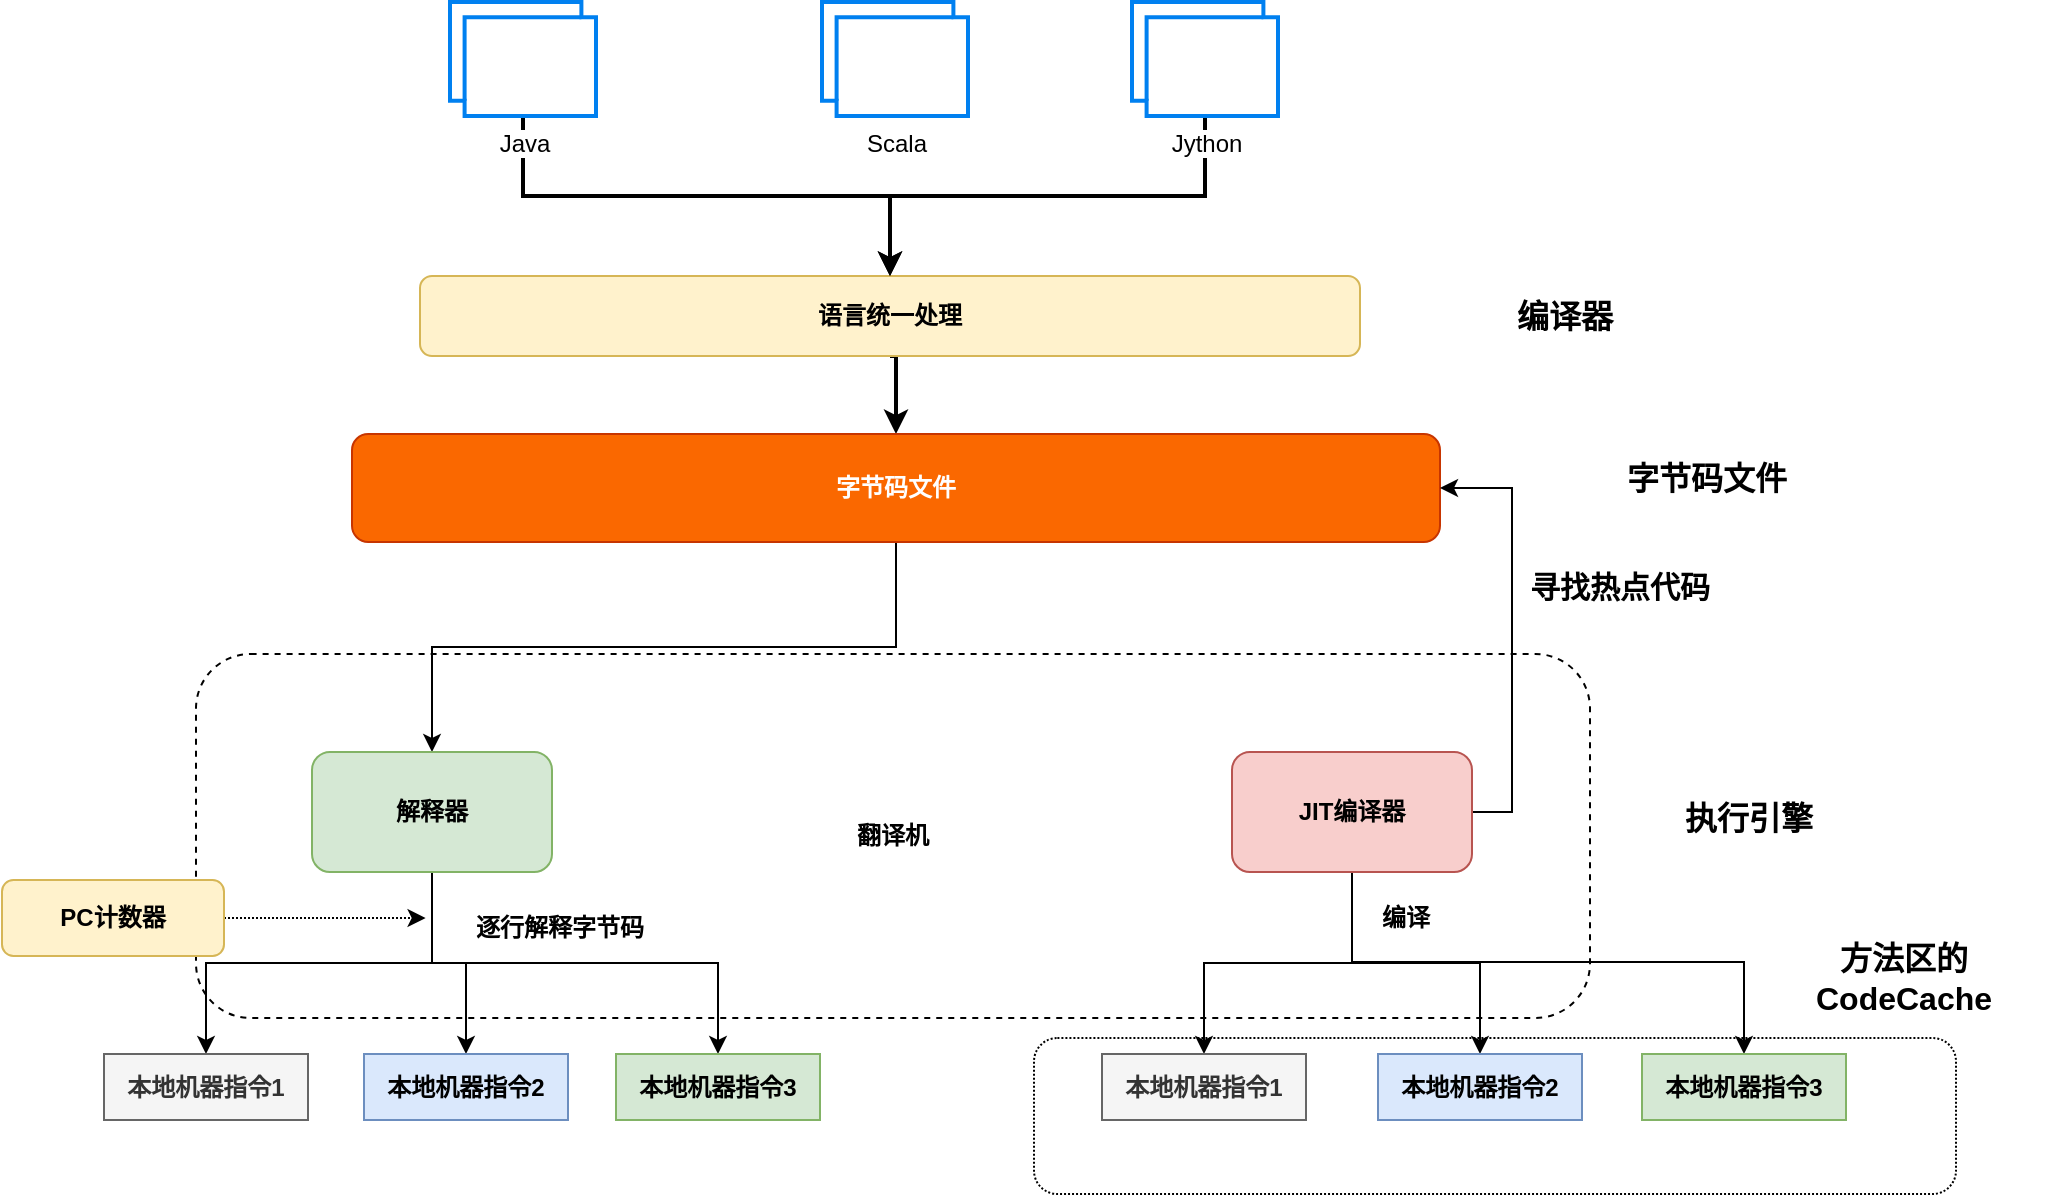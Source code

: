 <mxfile version="13.9.9" type="device"><diagram id="fZNPk4o1sFFMVbWHY6Fl" name="第 1 页"><mxGraphModel dx="1517" dy="1087" grid="0" gridSize="10" guides="1" tooltips="1" connect="1" arrows="1" fold="1" page="0" pageScale="1" pageWidth="1200" pageHeight="1600" math="0" shadow="0"><root><mxCell id="0"/><mxCell id="1" parent="0"/><mxCell id="KQooYwnND9YWKHQkUA6s-34" value="" style="rounded=1;whiteSpace=wrap;html=1;dashed=1;dashPattern=1 1;fontStyle=1" vertex="1" parent="1"><mxGeometry x="517" y="431" width="461" height="78" as="geometry"/></mxCell><mxCell id="KQooYwnND9YWKHQkUA6s-5" value="翻译机" style="rounded=1;whiteSpace=wrap;html=1;dashed=1;fontStyle=1" vertex="1" parent="1"><mxGeometry x="98" y="239" width="697" height="182" as="geometry"/></mxCell><mxCell id="KQooYwnND9YWKHQkUA6s-36" style="edgeStyle=orthogonalEdgeStyle;rounded=0;orthogonalLoop=1;jettySize=auto;html=1;exitX=0.5;exitY=1;exitDx=0;exitDy=0;entryX=0.5;entryY=0;entryDx=0;entryDy=0;fontStyle=1;strokeWidth=2;" edge="1" parent="1" source="KQooYwnND9YWKHQkUA6s-1" target="KQooYwnND9YWKHQkUA6s-2"><mxGeometry relative="1" as="geometry"/></mxCell><mxCell id="KQooYwnND9YWKHQkUA6s-1" value="语言统一处理" style="rounded=1;whiteSpace=wrap;html=1;fillColor=#fff2cc;strokeColor=#d6b656;fontStyle=1" vertex="1" parent="1"><mxGeometry x="210" y="50" width="470" height="40" as="geometry"/></mxCell><mxCell id="KQooYwnND9YWKHQkUA6s-6" style="edgeStyle=orthogonalEdgeStyle;rounded=0;orthogonalLoop=1;jettySize=auto;html=1;exitX=0.5;exitY=1;exitDx=0;exitDy=0;entryX=0.5;entryY=0;entryDx=0;entryDy=0;fontStyle=1" edge="1" parent="1" source="KQooYwnND9YWKHQkUA6s-2" target="KQooYwnND9YWKHQkUA6s-3"><mxGeometry relative="1" as="geometry"/></mxCell><mxCell id="KQooYwnND9YWKHQkUA6s-2" value="字节码文件" style="rounded=1;whiteSpace=wrap;html=1;fillColor=#fa6800;strokeColor=#C73500;fontColor=#ffffff;fontStyle=1" vertex="1" parent="1"><mxGeometry x="176" y="129" width="544" height="54" as="geometry"/></mxCell><mxCell id="KQooYwnND9YWKHQkUA6s-14" style="edgeStyle=orthogonalEdgeStyle;rounded=0;orthogonalLoop=1;jettySize=auto;html=1;exitX=0.5;exitY=1;exitDx=0;exitDy=0;entryX=0.5;entryY=0;entryDx=0;entryDy=0;fontStyle=1" edge="1" parent="1" source="KQooYwnND9YWKHQkUA6s-3" target="KQooYwnND9YWKHQkUA6s-7"><mxGeometry relative="1" as="geometry"/></mxCell><mxCell id="KQooYwnND9YWKHQkUA6s-15" style="edgeStyle=orthogonalEdgeStyle;rounded=0;orthogonalLoop=1;jettySize=auto;html=1;exitX=0.5;exitY=1;exitDx=0;exitDy=0;fontStyle=1" edge="1" parent="1" source="KQooYwnND9YWKHQkUA6s-3" target="KQooYwnND9YWKHQkUA6s-9"><mxGeometry relative="1" as="geometry"/></mxCell><mxCell id="KQooYwnND9YWKHQkUA6s-16" style="edgeStyle=orthogonalEdgeStyle;rounded=0;orthogonalLoop=1;jettySize=auto;html=1;exitX=0.5;exitY=1;exitDx=0;exitDy=0;entryX=0.5;entryY=0;entryDx=0;entryDy=0;fontStyle=1" edge="1" parent="1" source="KQooYwnND9YWKHQkUA6s-3" target="KQooYwnND9YWKHQkUA6s-10"><mxGeometry relative="1" as="geometry"/></mxCell><mxCell id="KQooYwnND9YWKHQkUA6s-3" value="解释器" style="rounded=1;whiteSpace=wrap;html=1;fillColor=#d5e8d4;strokeColor=#82b366;fontStyle=1" vertex="1" parent="1"><mxGeometry x="156" y="288" width="120" height="60" as="geometry"/></mxCell><mxCell id="KQooYwnND9YWKHQkUA6s-17" style="edgeStyle=orthogonalEdgeStyle;rounded=0;orthogonalLoop=1;jettySize=auto;html=1;exitX=1;exitY=0.5;exitDx=0;exitDy=0;entryX=1;entryY=0.5;entryDx=0;entryDy=0;fontStyle=1" edge="1" parent="1" source="KQooYwnND9YWKHQkUA6s-4" target="KQooYwnND9YWKHQkUA6s-2"><mxGeometry relative="1" as="geometry"/></mxCell><mxCell id="KQooYwnND9YWKHQkUA6s-18" style="edgeStyle=orthogonalEdgeStyle;rounded=0;orthogonalLoop=1;jettySize=auto;html=1;exitX=0.5;exitY=1;exitDx=0;exitDy=0;fontStyle=1" edge="1" parent="1" source="KQooYwnND9YWKHQkUA6s-4" target="KQooYwnND9YWKHQkUA6s-8"><mxGeometry relative="1" as="geometry"/></mxCell><mxCell id="KQooYwnND9YWKHQkUA6s-19" style="edgeStyle=orthogonalEdgeStyle;rounded=0;orthogonalLoop=1;jettySize=auto;html=1;fontStyle=1" edge="1" parent="1" source="KQooYwnND9YWKHQkUA6s-4" target="KQooYwnND9YWKHQkUA6s-11"><mxGeometry relative="1" as="geometry"/></mxCell><mxCell id="KQooYwnND9YWKHQkUA6s-20" style="edgeStyle=orthogonalEdgeStyle;rounded=0;orthogonalLoop=1;jettySize=auto;html=1;fontStyle=1" edge="1" parent="1" source="KQooYwnND9YWKHQkUA6s-4" target="KQooYwnND9YWKHQkUA6s-12"><mxGeometry relative="1" as="geometry"><Array as="points"><mxPoint x="676" y="393"/><mxPoint x="872" y="393"/></Array></mxGeometry></mxCell><mxCell id="KQooYwnND9YWKHQkUA6s-4" value="JIT编译器" style="rounded=1;whiteSpace=wrap;html=1;fillColor=#f8cecc;strokeColor=#b85450;fontStyle=1" vertex="1" parent="1"><mxGeometry x="616" y="288" width="120" height="60" as="geometry"/></mxCell><mxCell id="KQooYwnND9YWKHQkUA6s-7" value="本地机器指令1" style="rounded=0;whiteSpace=wrap;html=1;fillColor=#f5f5f5;strokeColor=#666666;fontColor=#333333;fontStyle=1" vertex="1" parent="1"><mxGeometry x="52" y="439" width="102" height="33" as="geometry"/></mxCell><mxCell id="KQooYwnND9YWKHQkUA6s-8" value="本地机器指令1" style="rounded=0;whiteSpace=wrap;html=1;fillColor=#f5f5f5;strokeColor=#666666;fontColor=#333333;fontStyle=1" vertex="1" parent="1"><mxGeometry x="551" y="439" width="102" height="33" as="geometry"/></mxCell><mxCell id="KQooYwnND9YWKHQkUA6s-9" value="本地机器指令2" style="rounded=0;whiteSpace=wrap;html=1;fillColor=#dae8fc;strokeColor=#6c8ebf;fontStyle=1" vertex="1" parent="1"><mxGeometry x="182" y="439" width="102" height="33" as="geometry"/></mxCell><mxCell id="KQooYwnND9YWKHQkUA6s-10" value="本地机器指令3" style="rounded=0;whiteSpace=wrap;html=1;fillColor=#d5e8d4;strokeColor=#82b366;fontStyle=1" vertex="1" parent="1"><mxGeometry x="308" y="439" width="102" height="33" as="geometry"/></mxCell><mxCell id="KQooYwnND9YWKHQkUA6s-11" value="本地机器指令2" style="rounded=0;whiteSpace=wrap;html=1;fillColor=#dae8fc;strokeColor=#6c8ebf;fontStyle=1" vertex="1" parent="1"><mxGeometry x="689" y="439" width="102" height="33" as="geometry"/></mxCell><mxCell id="KQooYwnND9YWKHQkUA6s-12" value="本地机器指令3" style="rounded=0;whiteSpace=wrap;html=1;fillColor=#d5e8d4;strokeColor=#82b366;fontStyle=1" vertex="1" parent="1"><mxGeometry x="821" y="439" width="102" height="33" as="geometry"/></mxCell><mxCell id="KQooYwnND9YWKHQkUA6s-21" value="编译" style="text;html=1;strokeColor=none;fillColor=none;align=center;verticalAlign=middle;whiteSpace=wrap;rounded=0;fontStyle=1" vertex="1" parent="1"><mxGeometry x="683" y="361" width="40" height="20" as="geometry"/></mxCell><mxCell id="KQooYwnND9YWKHQkUA6s-22" value="逐行解释字节码" style="text;html=1;strokeColor=none;fillColor=none;align=center;verticalAlign=middle;whiteSpace=wrap;rounded=0;fontStyle=1" vertex="1" parent="1"><mxGeometry x="225" y="366" width="110" height="20" as="geometry"/></mxCell><mxCell id="KQooYwnND9YWKHQkUA6s-26" style="edgeStyle=orthogonalEdgeStyle;rounded=0;orthogonalLoop=1;jettySize=auto;html=1;dashed=1;dashPattern=1 1;fontStyle=1" edge="1" parent="1" source="KQooYwnND9YWKHQkUA6s-23"><mxGeometry relative="1" as="geometry"><mxPoint x="212.8" y="371" as="targetPoint"/></mxGeometry></mxCell><mxCell id="KQooYwnND9YWKHQkUA6s-23" value="PC计数器" style="rounded=1;whiteSpace=wrap;html=1;fillColor=#fff2cc;strokeColor=#d6b656;fontStyle=1" vertex="1" parent="1"><mxGeometry x="1" y="352" width="111" height="38" as="geometry"/></mxCell><mxCell id="KQooYwnND9YWKHQkUA6s-27" value="&lt;font style=&quot;font-size: 15px&quot;&gt;寻找热点代码&lt;/font&gt;" style="text;html=1;strokeColor=none;fillColor=none;align=center;verticalAlign=middle;whiteSpace=wrap;rounded=0;fontStyle=1" vertex="1" parent="1"><mxGeometry x="755" y="197" width="110" height="16" as="geometry"/></mxCell><mxCell id="KQooYwnND9YWKHQkUA6s-31" value="&lt;font style=&quot;font-size: 16px&quot;&gt;&lt;span&gt;编译器&lt;/span&gt;&lt;/font&gt;" style="text;html=1;strokeColor=none;fillColor=none;align=center;verticalAlign=middle;whiteSpace=wrap;rounded=0;fontStyle=1" vertex="1" parent="1"><mxGeometry x="729" y="60" width="107" height="20" as="geometry"/></mxCell><mxCell id="KQooYwnND9YWKHQkUA6s-32" value="&lt;font style=&quot;font-size: 16px&quot;&gt;&lt;span&gt;字节码文件&lt;/span&gt;&lt;/font&gt;&lt;span style=&quot;color: rgba(0 , 0 , 0 , 0) ; font-family: monospace ; font-size: 0px&quot;&gt;%3CmxGraphModel%3E%3Croot%3E%3CmxCell%20id%3D%220%22%2F%3E%3CmxCell%20id%3D%221%22%20parent%3D%220%22%2F%3E%3CmxCell%20id%3D%222%22%20value%3D%22%26lt%3Bfont%20style%3D%26quot%3Bfont-size%3A%2016px%26quot%3B%26gt%3B%26lt%3Bb%26gt%3B%E7%BC%96%E8%AF%91%E5%99%A8%26lt%3B%2Fb%26gt%3B%26lt%3B%2Ffont%26gt%3B%22%20style%3D%22text%3Bhtml%3D1%3BstrokeColor%3Dnone%3BfillColor%3Dnone%3Balign%3Dcenter%3BverticalAlign%3Dmiddle%3BwhiteSpace%3Dwrap%3Brounded%3D0%3B%22%20vertex%3D%221%22%20parent%3D%221%22%3E%3CmxGeometry%20x%3D%22729%22%20y%3D%2260%22%20width%3D%22107%22%20height%3D%2220%22%20as%3D%22geometry%22%2F%3E%3C%2FmxCell%3E%3C%2Froot%3E%3C%2FmxGraphModel%3E&lt;/span&gt;" style="text;html=1;strokeColor=none;fillColor=none;align=center;verticalAlign=middle;whiteSpace=wrap;rounded=0;fontStyle=1" vertex="1" parent="1"><mxGeometry x="800" y="141" width="107" height="20" as="geometry"/></mxCell><mxCell id="KQooYwnND9YWKHQkUA6s-33" value="&lt;font style=&quot;font-size: 16px&quot;&gt;&lt;span&gt;执行引擎&lt;/span&gt;&lt;/font&gt;" style="text;html=1;strokeColor=none;fillColor=none;align=center;verticalAlign=middle;whiteSpace=wrap;rounded=0;fontStyle=1" vertex="1" parent="1"><mxGeometry x="821" y="311" width="107" height="20" as="geometry"/></mxCell><mxCell id="KQooYwnND9YWKHQkUA6s-35" value="&lt;font style=&quot;font-size: 16px&quot;&gt;&lt;b&gt;方法区的CodeCache&lt;/b&gt;&lt;/font&gt;" style="text;html=1;strokeColor=none;fillColor=none;align=center;verticalAlign=middle;whiteSpace=wrap;rounded=0;" vertex="1" parent="1"><mxGeometry x="879" y="376" width="146" height="50" as="geometry"/></mxCell><mxCell id="KQooYwnND9YWKHQkUA6s-39" style="edgeStyle=orthogonalEdgeStyle;rounded=0;orthogonalLoop=1;jettySize=auto;html=1;strokeWidth=2;" edge="1" parent="1" source="KQooYwnND9YWKHQkUA6s-37" target="KQooYwnND9YWKHQkUA6s-1"><mxGeometry relative="1" as="geometry"/></mxCell><mxCell id="KQooYwnND9YWKHQkUA6s-37" value="Java" style="html=1;verticalLabelPosition=bottom;align=center;labelBackgroundColor=#ffffff;verticalAlign=top;strokeWidth=2;strokeColor=#0080F0;shadow=0;dashed=0;shape=mxgraph.ios7.icons.folders_2;dashPattern=1 1;" vertex="1" parent="1"><mxGeometry x="225" y="-87" width="73" height="57" as="geometry"/></mxCell><mxCell id="KQooYwnND9YWKHQkUA6s-38" value="Scala" style="html=1;verticalLabelPosition=bottom;align=center;labelBackgroundColor=#ffffff;verticalAlign=top;strokeWidth=2;strokeColor=#0080F0;shadow=0;dashed=0;shape=mxgraph.ios7.icons.folders_2;dashPattern=1 1;" vertex="1" parent="1"><mxGeometry x="411" y="-87" width="73" height="57" as="geometry"/></mxCell><mxCell id="KQooYwnND9YWKHQkUA6s-44" style="edgeStyle=orthogonalEdgeStyle;rounded=0;orthogonalLoop=1;jettySize=auto;html=1;strokeWidth=2;" edge="1" parent="1" source="KQooYwnND9YWKHQkUA6s-43" target="KQooYwnND9YWKHQkUA6s-1"><mxGeometry relative="1" as="geometry"/></mxCell><mxCell id="KQooYwnND9YWKHQkUA6s-43" value="Jython" style="html=1;verticalLabelPosition=bottom;align=center;labelBackgroundColor=#ffffff;verticalAlign=top;strokeWidth=2;strokeColor=#0080F0;shadow=0;dashed=0;shape=mxgraph.ios7.icons.folders_2;dashPattern=1 1;" vertex="1" parent="1"><mxGeometry x="566" y="-87" width="73" height="57" as="geometry"/></mxCell></root></mxGraphModel></diagram></mxfile>